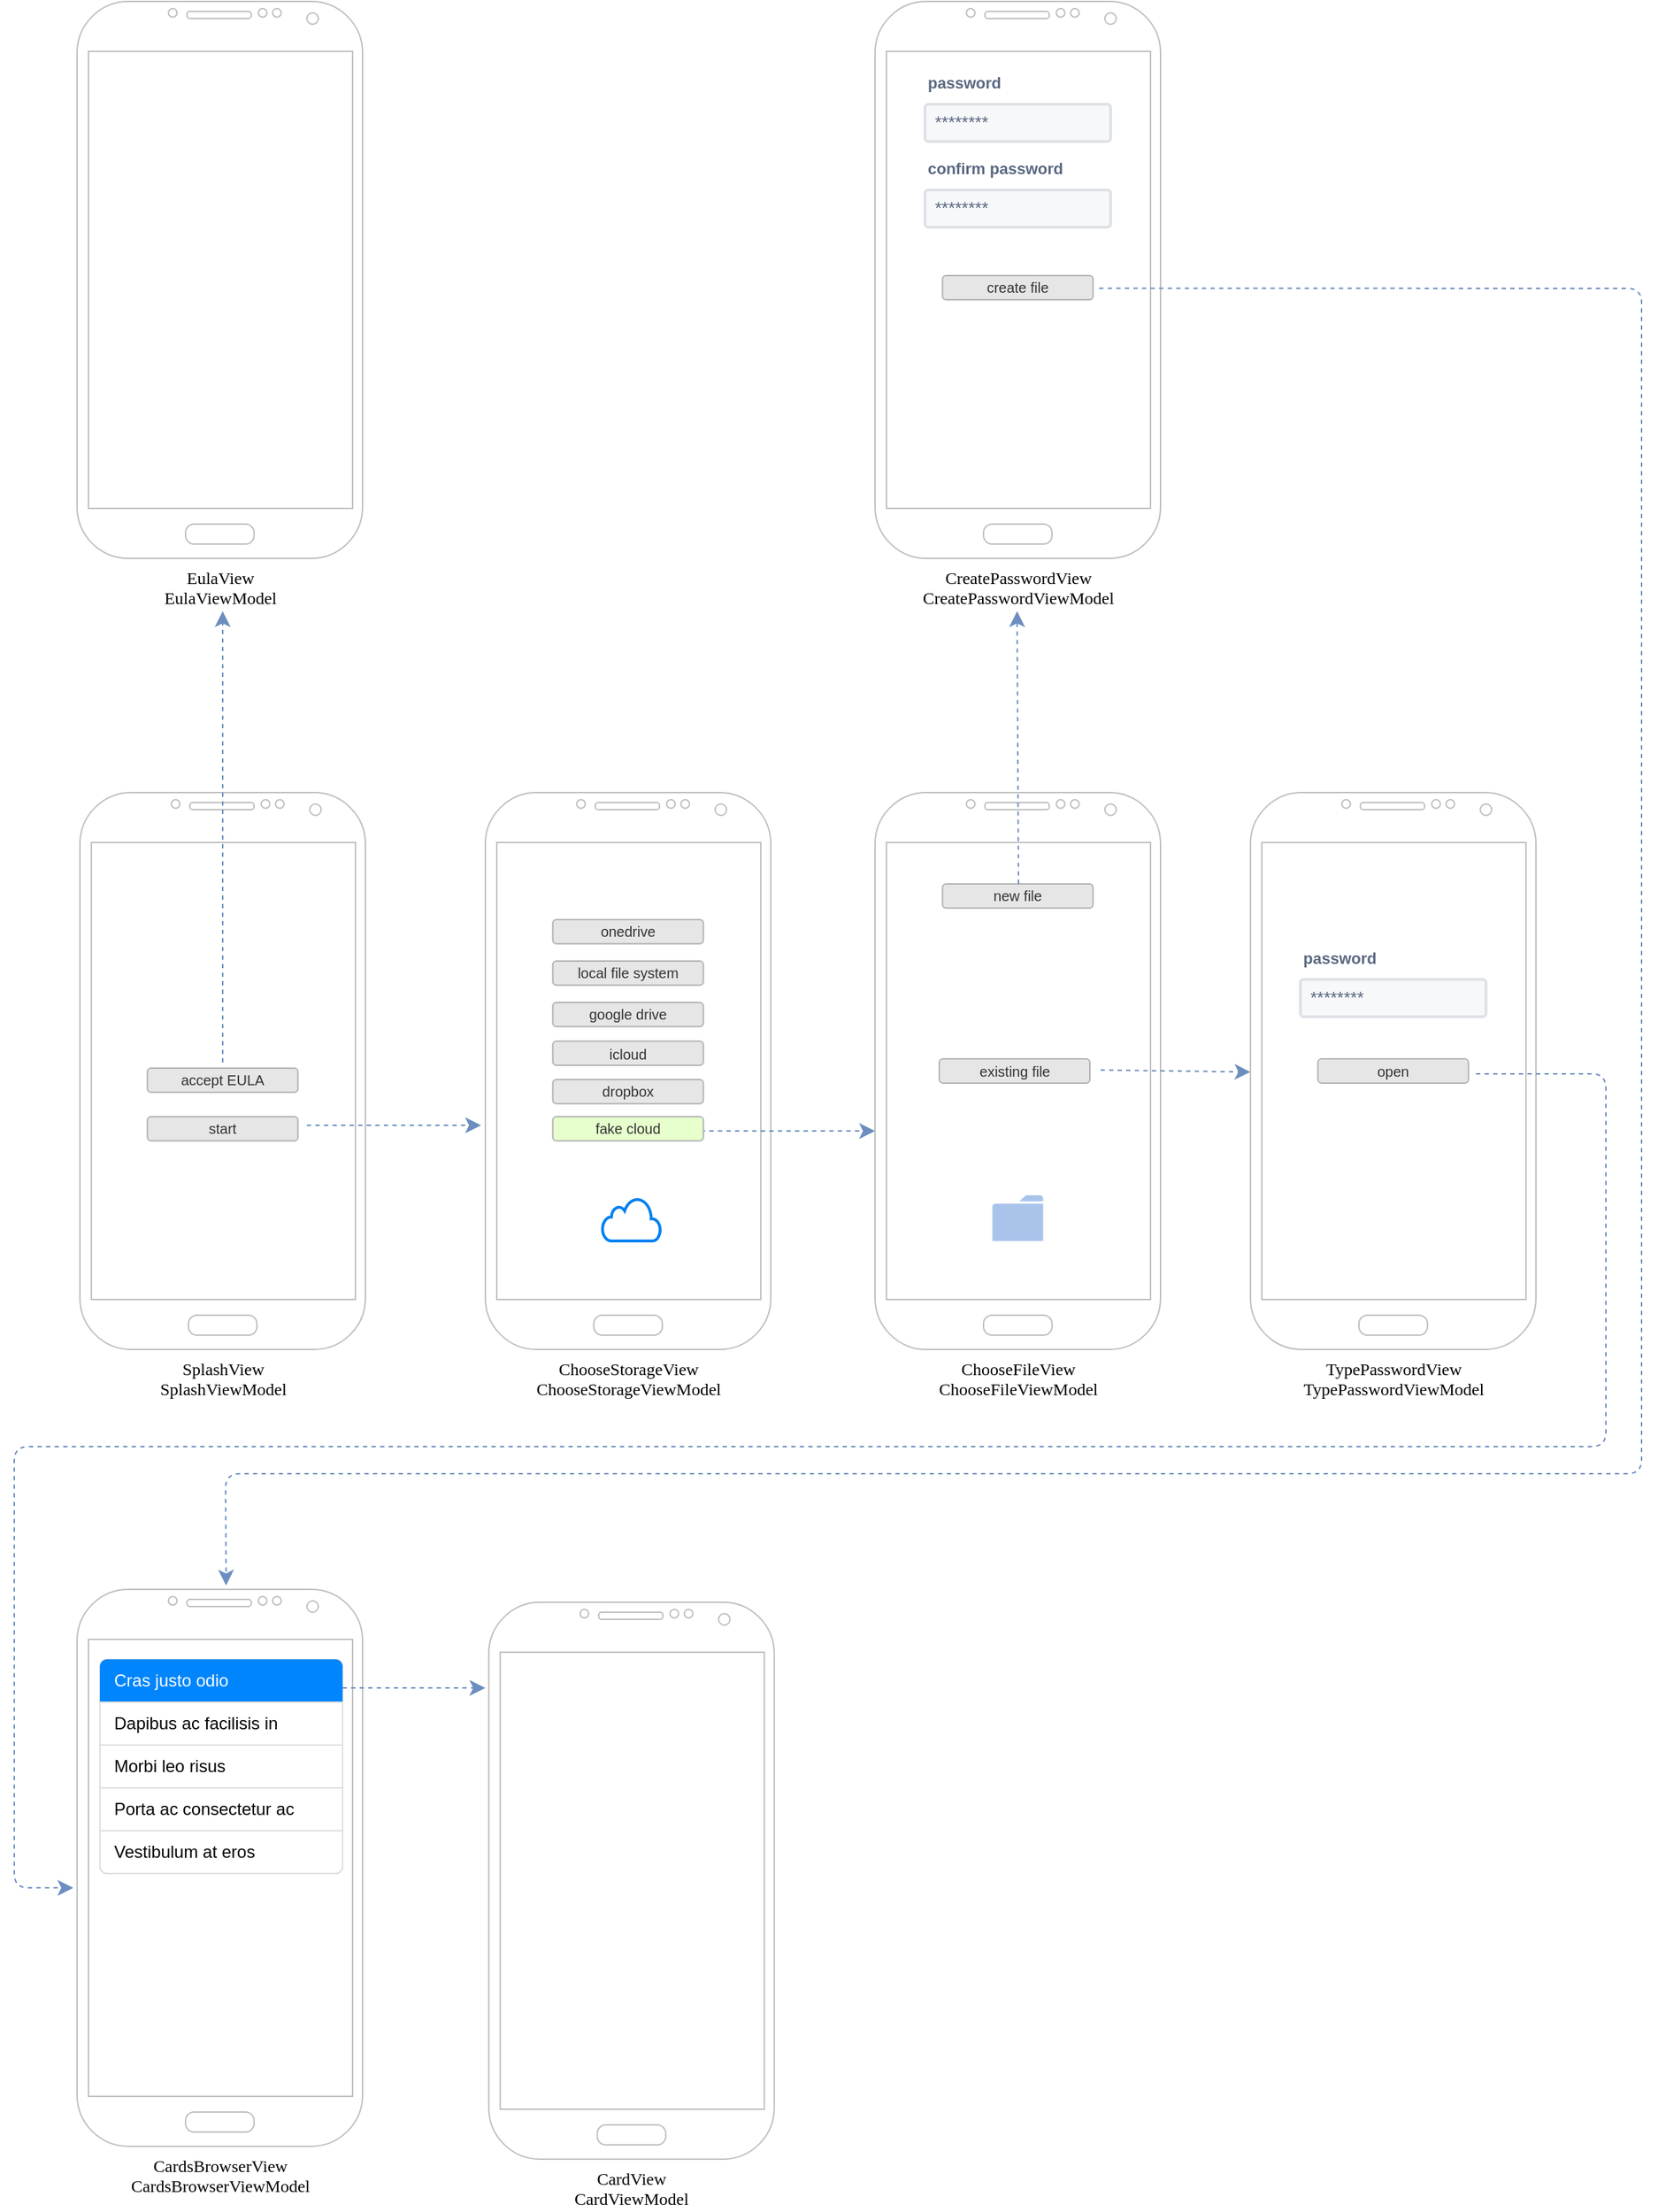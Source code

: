 <mxfile version="22.1.11" type="device">
  <diagram name="Page-1" id="XstVe38ohfi7oglFwXu2">
    <mxGraphModel dx="1914" dy="1546" grid="1" gridSize="10" guides="1" tooltips="1" connect="1" arrows="1" fold="1" page="0" pageScale="1" pageWidth="827" pageHeight="1169" math="0" shadow="0">
      <root>
        <mxCell id="0" />
        <mxCell id="1" parent="0" />
        <mxCell id="A6USaRjn1JaS2gt5tJ_A-1" value="" style="html=1;verticalLabelPosition=bottom;align=center;labelBackgroundColor=#ffffff;verticalAlign=top;strokeWidth=2;strokeColor=#0080F0;shadow=0;dashed=0;shape=mxgraph.ios7.icons.cloud;fontSize=16;" parent="1" vertex="1">
          <mxGeometry x="-18.0" y="287" width="40.78" height="30" as="geometry" />
        </mxCell>
        <mxCell id="A6USaRjn1JaS2gt5tJ_A-2" value="" style="sketch=0;pointerEvents=1;shadow=0;dashed=0;html=1;strokeColor=none;labelPosition=center;verticalLabelPosition=bottom;verticalAlign=top;outlineConnect=0;align=center;shape=mxgraph.office.concepts.folder;fillColor=#A9C4EB;fontSize=16;" parent="1" vertex="1">
          <mxGeometry x="255.22" y="285" width="35.56" height="32" as="geometry" />
        </mxCell>
        <mxCell id="pehzE4oSyxE0QVY2UtyE-1" value="SplashView&lt;br style=&quot;font-size: 12px;&quot;&gt;SplashViewModel" style="verticalLabelPosition=bottom;verticalAlign=top;html=1;shadow=0;dashed=0;strokeWidth=1;shape=mxgraph.android.phone2;strokeColor=#c0c0c0;fontSize=12;fontFamily=Tahoma;" parent="1" vertex="1">
          <mxGeometry x="-384" y="3" width="200" height="390" as="geometry" />
        </mxCell>
        <mxCell id="pehzE4oSyxE0QVY2UtyE-2" value="EulaView&lt;br&gt;EulaViewModel" style="verticalLabelPosition=bottom;verticalAlign=top;html=1;shadow=0;dashed=0;strokeWidth=1;shape=mxgraph.android.phone2;strokeColor=#c0c0c0;fontSize=12;fontFamily=Tahoma;" parent="1" vertex="1">
          <mxGeometry x="-386" y="-551" width="200" height="390" as="geometry" />
        </mxCell>
        <mxCell id="pehzE4oSyxE0QVY2UtyE-5" value="accept EULA" style="rounded=1;html=1;shadow=0;dashed=0;whiteSpace=wrap;fontSize=10;fillColor=#E6E6E6;align=center;strokeColor=#B3B3B3;fontColor=#333333;" parent="1" vertex="1">
          <mxGeometry x="-336.75" y="196" width="105.5" height="16.88" as="geometry" />
        </mxCell>
        <mxCell id="pehzE4oSyxE0QVY2UtyE-6" value="start" style="rounded=1;html=1;shadow=0;dashed=0;whiteSpace=wrap;fontSize=10;fillColor=#E6E6E6;align=center;strokeColor=#B3B3B3;fontColor=#333333;" parent="1" vertex="1">
          <mxGeometry x="-336.75" y="230" width="105.5" height="16.88" as="geometry" />
        </mxCell>
        <mxCell id="pehzE4oSyxE0QVY2UtyE-8" value="ChooseStorageView&lt;br&gt;ChooseStorageViewModel" style="verticalLabelPosition=bottom;verticalAlign=top;html=1;shadow=0;dashed=0;strokeWidth=1;shape=mxgraph.android.phone2;strokeColor=#c0c0c0;fontSize=12;fontFamily=Tahoma;" parent="1" vertex="1">
          <mxGeometry x="-100" y="3" width="200" height="390" as="geometry" />
        </mxCell>
        <mxCell id="pehzE4oSyxE0QVY2UtyE-9" value="" style="endArrow=classic;html=1;rounded=0;fontSize=12;startSize=8;endSize=8;curved=1;fillColor=#dae8fc;strokeColor=#6c8ebf;dashed=1;" parent="1" edge="1">
          <mxGeometry width="50" height="50" relative="1" as="geometry">
            <mxPoint x="-225" y="236" as="sourcePoint" />
            <mxPoint x="-103" y="236" as="targetPoint" />
          </mxGeometry>
        </mxCell>
        <mxCell id="pehzE4oSyxE0QVY2UtyE-11" value="" style="endArrow=classic;html=1;rounded=0;fontSize=12;startSize=8;endSize=8;curved=1;fillColor=#dae8fc;strokeColor=#6c8ebf;dashed=1;" parent="1" edge="1">
          <mxGeometry width="50" height="50" relative="1" as="geometry">
            <mxPoint x="-284" y="192" as="sourcePoint" />
            <mxPoint x="-284" y="-124" as="targetPoint" />
          </mxGeometry>
        </mxCell>
        <mxCell id="pehzE4oSyxE0QVY2UtyE-12" value="ChooseFileView&lt;br&gt;ChooseFileViewModel" style="verticalLabelPosition=bottom;verticalAlign=top;html=1;shadow=0;dashed=0;strokeWidth=1;shape=mxgraph.android.phone2;strokeColor=#c0c0c0;fontSize=12;fontFamily=Tahoma;" parent="1" vertex="1">
          <mxGeometry x="173" y="3" width="200" height="390" as="geometry" />
        </mxCell>
        <mxCell id="pehzE4oSyxE0QVY2UtyE-13" value="" style="endArrow=classic;html=1;rounded=0;fontSize=12;startSize=8;endSize=8;curved=1;fillColor=#dae8fc;strokeColor=#6c8ebf;dashed=1;" parent="1" edge="1">
          <mxGeometry width="50" height="50" relative="1" as="geometry">
            <mxPoint x="51" y="240" as="sourcePoint" />
            <mxPoint x="173" y="240" as="targetPoint" />
          </mxGeometry>
        </mxCell>
        <mxCell id="pehzE4oSyxE0QVY2UtyE-14" value="TypePasswordView&lt;br&gt;TypePasswordViewModel" style="verticalLabelPosition=bottom;verticalAlign=top;html=1;shadow=0;dashed=0;strokeWidth=1;shape=mxgraph.android.phone2;strokeColor=#c0c0c0;fontSize=12;fontFamily=Tahoma;" parent="1" vertex="1">
          <mxGeometry x="436" y="3" width="200" height="390" as="geometry" />
        </mxCell>
        <mxCell id="pehzE4oSyxE0QVY2UtyE-15" value="CreatePasswordView&lt;br&gt;CreatePasswordViewModel" style="verticalLabelPosition=bottom;verticalAlign=top;html=1;shadow=0;dashed=0;strokeWidth=1;shape=mxgraph.android.phone2;strokeColor=#c0c0c0;fontSize=12;fontFamily=Tahoma;" parent="1" vertex="1">
          <mxGeometry x="173" y="-551" width="200" height="390" as="geometry" />
        </mxCell>
        <mxCell id="pehzE4oSyxE0QVY2UtyE-16" value="new file" style="rounded=1;html=1;shadow=0;dashed=0;whiteSpace=wrap;fontSize=10;fillColor=#E6E6E6;align=center;strokeColor=#B3B3B3;fontColor=#333333;" parent="1" vertex="1">
          <mxGeometry x="220.25" y="67" width="105.5" height="16.88" as="geometry" />
        </mxCell>
        <mxCell id="pehzE4oSyxE0QVY2UtyE-17" value="fake cloud" style="rounded=1;html=1;shadow=0;dashed=0;whiteSpace=wrap;fontSize=10;fillColor=#E6FFCC;align=center;strokeColor=#B3B3B3;fontColor=#333333;" parent="1" vertex="1">
          <mxGeometry x="-52.75" y="230" width="105.5" height="16.88" as="geometry" />
        </mxCell>
        <mxCell id="pehzE4oSyxE0QVY2UtyE-18" value="" style="endArrow=classic;html=1;rounded=0;fontSize=12;startSize=8;endSize=8;curved=1;fillColor=#dae8fc;strokeColor=#6c8ebf;dashed=1;" parent="1" edge="1">
          <mxGeometry width="50" height="50" relative="1" as="geometry">
            <mxPoint x="273.5" y="67" as="sourcePoint" />
            <mxPoint x="272.5" y="-124" as="targetPoint" />
          </mxGeometry>
        </mxCell>
        <mxCell id="pehzE4oSyxE0QVY2UtyE-19" value="" style="endArrow=classic;html=1;rounded=0;fontSize=12;startSize=8;endSize=8;curved=1;fillColor=#dae8fc;strokeColor=#6c8ebf;dashed=1;" parent="1" edge="1">
          <mxGeometry width="50" height="50" relative="1" as="geometry">
            <mxPoint x="331" y="197.28" as="sourcePoint" />
            <mxPoint x="436" y="198.72" as="targetPoint" />
          </mxGeometry>
        </mxCell>
        <mxCell id="pehzE4oSyxE0QVY2UtyE-20" value="existing file" style="rounded=1;html=1;shadow=0;dashed=0;whiteSpace=wrap;fontSize=10;fillColor=#E6E6E6;align=center;strokeColor=#B3B3B3;fontColor=#333333;" parent="1" vertex="1">
          <mxGeometry x="218.03" y="189.56" width="105.5" height="16.88" as="geometry" />
        </mxCell>
        <mxCell id="pehzE4oSyxE0QVY2UtyE-21" value="onedrive" style="rounded=1;html=1;shadow=0;dashed=0;whiteSpace=wrap;fontSize=10;fillColor=#E6E6E6;align=center;strokeColor=#B3B3B3;fontColor=#333333;" parent="1" vertex="1">
          <mxGeometry x="-52.75" y="92" width="105.5" height="16.88" as="geometry" />
        </mxCell>
        <mxCell id="pehzE4oSyxE0QVY2UtyE-22" value="local file system" style="rounded=1;html=1;shadow=0;dashed=0;whiteSpace=wrap;fontSize=10;fillColor=#E6E6E6;align=center;strokeColor=#B3B3B3;fontColor=#333333;" parent="1" vertex="1">
          <mxGeometry x="-52.75" y="121" width="105.5" height="16.88" as="geometry" />
        </mxCell>
        <mxCell id="pehzE4oSyxE0QVY2UtyE-23" value="google drive" style="rounded=1;html=1;shadow=0;dashed=0;whiteSpace=wrap;fontSize=10;fillColor=#E6E6E6;align=center;strokeColor=#B3B3B3;fontColor=#333333;" parent="1" vertex="1">
          <mxGeometry x="-52.75" y="150" width="105.5" height="16.88" as="geometry" />
        </mxCell>
        <mxCell id="pehzE4oSyxE0QVY2UtyE-24" value="icloud" style="rounded=1;html=1;shadow=0;dashed=0;whiteSpace=wrap;fontSize=10;fillColor=#E6E6E6;align=center;strokeColor=#B3B3B3;fontColor=#333333;" parent="1" vertex="1">
          <mxGeometry x="-52.75" y="177.12" width="105.5" height="16.88" as="geometry" />
        </mxCell>
        <mxCell id="pehzE4oSyxE0QVY2UtyE-25" value="dropbox" style="rounded=1;html=1;shadow=0;dashed=0;whiteSpace=wrap;fontSize=10;fillColor=#E6E6E6;align=center;strokeColor=#B3B3B3;fontColor=#333333;" parent="1" vertex="1">
          <mxGeometry x="-52.75" y="204" width="105.5" height="16.88" as="geometry" />
        </mxCell>
        <mxCell id="pb49LpiCVXkvrnUaPNkt-1" value="CardsBrowserView&lt;br&gt;CardsBrowserViewModel" style="verticalLabelPosition=bottom;verticalAlign=top;html=1;shadow=0;dashed=0;strokeWidth=1;shape=mxgraph.android.phone2;strokeColor=#c0c0c0;fontSize=12;fontFamily=Tahoma;" parent="1" vertex="1">
          <mxGeometry x="-386" y="561" width="200" height="390" as="geometry" />
        </mxCell>
        <mxCell id="pb49LpiCVXkvrnUaPNkt-5" value="" style="endArrow=classic;html=1;rounded=1;fontSize=12;startSize=8;endSize=8;fillColor=#dae8fc;strokeColor=#6c8ebf;dashed=1;entryX=-0.013;entryY=0.536;entryDx=0;entryDy=0;entryPerimeter=0;" parent="1" target="pb49LpiCVXkvrnUaPNkt-1" edge="1">
          <mxGeometry width="50" height="50" relative="1" as="geometry">
            <mxPoint x="594" y="200" as="sourcePoint" />
            <mxPoint x="-389" y="770" as="targetPoint" />
            <Array as="points">
              <mxPoint x="685" y="200" />
              <mxPoint x="685" y="461" />
              <mxPoint x="-430" y="461" />
              <mxPoint x="-430" y="770" />
            </Array>
          </mxGeometry>
        </mxCell>
        <mxCell id="pb49LpiCVXkvrnUaPNkt-11" value="" style="endArrow=classic;html=1;rounded=1;fontSize=12;startSize=8;endSize=8;fillColor=#dae8fc;strokeColor=#6c8ebf;dashed=1;entryX=0.522;entryY=-0.007;entryDx=0;entryDy=0;entryPerimeter=0;exitX=0.785;exitY=0.515;exitDx=0;exitDy=0;exitPerimeter=0;" parent="1" source="pehzE4oSyxE0QVY2UtyE-15" target="pb49LpiCVXkvrnUaPNkt-1" edge="1">
          <mxGeometry width="50" height="50" relative="1" as="geometry">
            <mxPoint x="390" y="-350" as="sourcePoint" />
            <mxPoint x="-282" y="558" as="targetPoint" />
            <Array as="points">
              <mxPoint x="710" y="-350" />
              <mxPoint x="710" y="480" />
              <mxPoint x="-282" y="480" />
            </Array>
          </mxGeometry>
        </mxCell>
        <mxCell id="pb49LpiCVXkvrnUaPNkt-12" value="password" style="fillColor=none;strokeColor=none;html=1;fontSize=11;fontStyle=0;align=left;fontColor=#596780;fontStyle=1;fontSize=11" parent="1" vertex="1">
          <mxGeometry x="471" y="108.88" width="100" height="20" as="geometry" />
        </mxCell>
        <mxCell id="pb49LpiCVXkvrnUaPNkt-13" value="********" style="rounded=1;arcSize=9;fillColor=#F7F8F9;align=left;spacingLeft=5;strokeColor=#DEE1E6;html=1;strokeWidth=2;fontColor=#596780;fontSize=12" parent="1" vertex="1">
          <mxGeometry x="471" y="133.88" width="130" height="26.12" as="geometry" />
        </mxCell>
        <mxCell id="pb49LpiCVXkvrnUaPNkt-14" value="open" style="rounded=1;html=1;shadow=0;dashed=0;whiteSpace=wrap;fontSize=10;fillColor=#E6E6E6;align=center;strokeColor=#B3B3B3;fontColor=#333333;" parent="1" vertex="1">
          <mxGeometry x="483.25" y="189.56" width="105.5" height="16.88" as="geometry" />
        </mxCell>
        <mxCell id="pb49LpiCVXkvrnUaPNkt-15" value="password" style="fillColor=none;strokeColor=none;html=1;fontSize=11;fontStyle=0;align=left;fontColor=#596780;fontStyle=1;fontSize=11" parent="1" vertex="1">
          <mxGeometry x="208" y="-504" width="100" height="20" as="geometry" />
        </mxCell>
        <mxCell id="pb49LpiCVXkvrnUaPNkt-16" value="********" style="rounded=1;arcSize=9;fillColor=#F7F8F9;align=left;spacingLeft=5;strokeColor=#DEE1E6;html=1;strokeWidth=2;fontColor=#596780;fontSize=12" parent="1" vertex="1">
          <mxGeometry x="208" y="-479" width="130" height="26.12" as="geometry" />
        </mxCell>
        <mxCell id="pb49LpiCVXkvrnUaPNkt-17" value="confirm password" style="fillColor=none;strokeColor=none;html=1;fontSize=11;fontStyle=0;align=left;fontColor=#596780;fontStyle=1;fontSize=11" parent="1" vertex="1">
          <mxGeometry x="208" y="-444" width="100" height="20" as="geometry" />
        </mxCell>
        <mxCell id="pb49LpiCVXkvrnUaPNkt-18" value="********" style="rounded=1;arcSize=9;fillColor=#F7F8F9;align=left;spacingLeft=5;strokeColor=#DEE1E6;html=1;strokeWidth=2;fontColor=#596780;fontSize=12" parent="1" vertex="1">
          <mxGeometry x="208" y="-419" width="130" height="26.12" as="geometry" />
        </mxCell>
        <mxCell id="pb49LpiCVXkvrnUaPNkt-19" value="create file" style="rounded=1;html=1;shadow=0;dashed=0;whiteSpace=wrap;fontSize=10;fillColor=#E6E6E6;align=center;strokeColor=#B3B3B3;fontColor=#333333;" parent="1" vertex="1">
          <mxGeometry x="220.25" y="-359" width="105.5" height="16.88" as="geometry" />
        </mxCell>
        <mxCell id="KXG9LWMioId0Rs5VGU8j-1" value="CardView&lt;br&gt;CardViewModel" style="verticalLabelPosition=bottom;verticalAlign=top;html=1;shadow=0;dashed=0;strokeWidth=1;shape=mxgraph.android.phone2;strokeColor=#c0c0c0;fontSize=12;fontFamily=Tahoma;" vertex="1" parent="1">
          <mxGeometry x="-97.61" y="570" width="200" height="390" as="geometry" />
        </mxCell>
        <mxCell id="KXG9LWMioId0Rs5VGU8j-17" value="" style="html=1;shadow=0;dashed=0;shape=mxgraph.bootstrap.rrect;rSize=5;strokeColor=#DFDFDF;html=1;whiteSpace=wrap;fillColor=#FFFFFF;fontColor=#000000;" vertex="1" parent="1">
          <mxGeometry x="-370" y="610" width="170" height="150" as="geometry" />
        </mxCell>
        <mxCell id="KXG9LWMioId0Rs5VGU8j-18" value="Cras justo odio" style="html=1;shadow=0;dashed=0;shape=mxgraph.bootstrap.topButton;rSize=5;strokeColor=none;fillColor=#0085FC;fontColor=#ffffff;perimeter=none;whiteSpace=wrap;resizeWidth=1;align=left;spacing=10;" vertex="1" parent="KXG9LWMioId0Rs5VGU8j-17">
          <mxGeometry width="170" height="30" relative="1" as="geometry" />
        </mxCell>
        <mxCell id="KXG9LWMioId0Rs5VGU8j-19" value="Dapibus ac facilisis in" style="strokeColor=inherit;fillColor=inherit;gradientColor=inherit;fontColor=inherit;html=1;shadow=0;dashed=0;perimeter=none;whiteSpace=wrap;resizeWidth=1;align=left;spacing=10;" vertex="1" parent="KXG9LWMioId0Rs5VGU8j-17">
          <mxGeometry width="170" height="30" relative="1" as="geometry">
            <mxPoint y="30" as="offset" />
          </mxGeometry>
        </mxCell>
        <mxCell id="KXG9LWMioId0Rs5VGU8j-20" value="Morbi leo risus" style="strokeColor=inherit;fillColor=inherit;gradientColor=inherit;fontColor=inherit;html=1;shadow=0;dashed=0;perimeter=none;whiteSpace=wrap;resizeWidth=1;align=left;spacing=10;" vertex="1" parent="KXG9LWMioId0Rs5VGU8j-17">
          <mxGeometry width="170" height="30" relative="1" as="geometry">
            <mxPoint y="60" as="offset" />
          </mxGeometry>
        </mxCell>
        <mxCell id="KXG9LWMioId0Rs5VGU8j-21" value="Porta ac consectetur ac" style="strokeColor=inherit;fillColor=inherit;gradientColor=inherit;fontColor=inherit;html=1;shadow=0;dashed=0;perimeter=none;whiteSpace=wrap;resizeWidth=1;align=left;spacing=10;" vertex="1" parent="KXG9LWMioId0Rs5VGU8j-17">
          <mxGeometry width="170" height="30" relative="1" as="geometry">
            <mxPoint y="90" as="offset" />
          </mxGeometry>
        </mxCell>
        <mxCell id="KXG9LWMioId0Rs5VGU8j-22" value="Vestibulum at eros" style="strokeColor=inherit;fillColor=inherit;gradientColor=inherit;fontColor=inherit;html=1;shadow=0;dashed=0;shape=mxgraph.bootstrap.bottomButton;rSize=5;perimeter=none;whiteSpace=wrap;resizeWidth=1;resizeHeight=0;align=left;spacing=10;" vertex="1" parent="KXG9LWMioId0Rs5VGU8j-17">
          <mxGeometry y="1" width="170" height="30" relative="1" as="geometry">
            <mxPoint y="-30" as="offset" />
          </mxGeometry>
        </mxCell>
        <mxCell id="KXG9LWMioId0Rs5VGU8j-23" value="" style="endArrow=classic;html=1;rounded=0;fontSize=12;startSize=8;endSize=8;curved=1;fillColor=#dae8fc;strokeColor=#6c8ebf;dashed=1;" edge="1" parent="1">
          <mxGeometry width="50" height="50" relative="1" as="geometry">
            <mxPoint x="-200" y="630" as="sourcePoint" />
            <mxPoint x="-100" y="630" as="targetPoint" />
          </mxGeometry>
        </mxCell>
      </root>
    </mxGraphModel>
  </diagram>
</mxfile>
